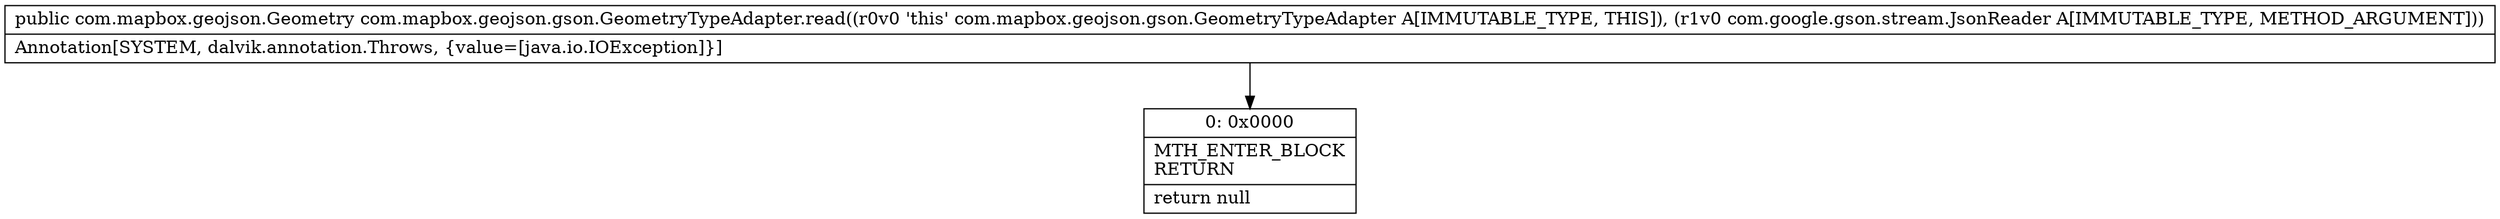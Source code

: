digraph "CFG forcom.mapbox.geojson.gson.GeometryTypeAdapter.read(Lcom\/google\/gson\/stream\/JsonReader;)Lcom\/mapbox\/geojson\/Geometry;" {
Node_0 [shape=record,label="{0\:\ 0x0000|MTH_ENTER_BLOCK\lRETURN\l|return null\l}"];
MethodNode[shape=record,label="{public com.mapbox.geojson.Geometry com.mapbox.geojson.gson.GeometryTypeAdapter.read((r0v0 'this' com.mapbox.geojson.gson.GeometryTypeAdapter A[IMMUTABLE_TYPE, THIS]), (r1v0 com.google.gson.stream.JsonReader A[IMMUTABLE_TYPE, METHOD_ARGUMENT]))  | Annotation[SYSTEM, dalvik.annotation.Throws, \{value=[java.io.IOException]\}]\l}"];
MethodNode -> Node_0;
}

